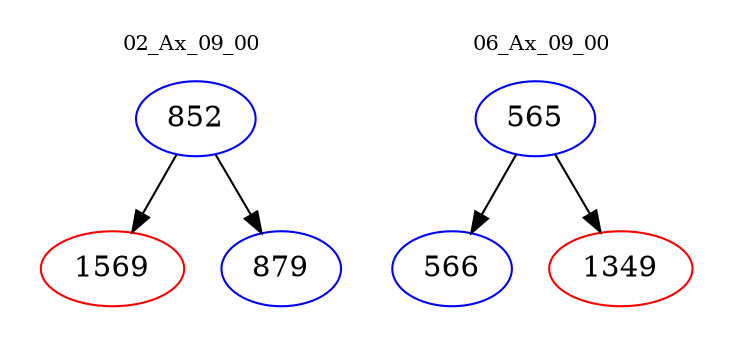 digraph{
subgraph cluster_0 {
color = white
label = "02_Ax_09_00";
fontsize=10;
T0_852 [label="852", color="blue"]
T0_852 -> T0_1569 [color="black"]
T0_1569 [label="1569", color="red"]
T0_852 -> T0_879 [color="black"]
T0_879 [label="879", color="blue"]
}
subgraph cluster_1 {
color = white
label = "06_Ax_09_00";
fontsize=10;
T1_565 [label="565", color="blue"]
T1_565 -> T1_566 [color="black"]
T1_566 [label="566", color="blue"]
T1_565 -> T1_1349 [color="black"]
T1_1349 [label="1349", color="red"]
}
}
